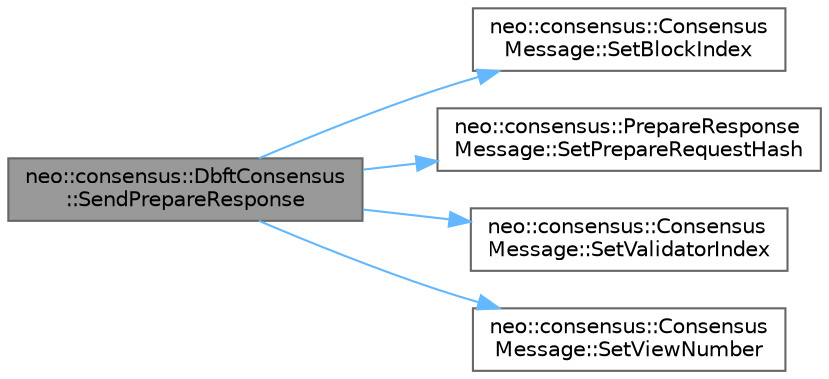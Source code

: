 digraph "neo::consensus::DbftConsensus::SendPrepareResponse"
{
 // LATEX_PDF_SIZE
  bgcolor="transparent";
  edge [fontname=Helvetica,fontsize=10,labelfontname=Helvetica,labelfontsize=10];
  node [fontname=Helvetica,fontsize=10,shape=box,height=0.2,width=0.4];
  rankdir="LR";
  Node1 [id="Node000001",label="neo::consensus::DbftConsensus\l::SendPrepareResponse",height=0.2,width=0.4,color="gray40", fillcolor="grey60", style="filled", fontcolor="black",tooltip="Send prepare response for current proposal."];
  Node1 -> Node2 [id="edge1_Node000001_Node000002",color="steelblue1",style="solid",tooltip=" "];
  Node2 [id="Node000002",label="neo::consensus::Consensus\lMessage::SetBlockIndex",height=0.2,width=0.4,color="grey40", fillcolor="white", style="filled",URL="$classneo_1_1consensus_1_1_consensus_message.html#a3b2640deb3b8724f8ae5b665cc051522",tooltip=" "];
  Node1 -> Node3 [id="edge2_Node000001_Node000003",color="steelblue1",style="solid",tooltip=" "];
  Node3 [id="Node000003",label="neo::consensus::PrepareResponse\lMessage::SetPrepareRequestHash",height=0.2,width=0.4,color="grey40", fillcolor="white", style="filled",URL="$classneo_1_1consensus_1_1_prepare_response_message.html#ad30d6c8026470cb0bcd0dfcbee28d0a5",tooltip=" "];
  Node1 -> Node4 [id="edge3_Node000001_Node000004",color="steelblue1",style="solid",tooltip=" "];
  Node4 [id="Node000004",label="neo::consensus::Consensus\lMessage::SetValidatorIndex",height=0.2,width=0.4,color="grey40", fillcolor="white", style="filled",URL="$classneo_1_1consensus_1_1_consensus_message.html#af1d8e045de2172ed99cc916b2a11b154",tooltip=" "];
  Node1 -> Node5 [id="edge4_Node000001_Node000005",color="steelblue1",style="solid",tooltip=" "];
  Node5 [id="Node000005",label="neo::consensus::Consensus\lMessage::SetViewNumber",height=0.2,width=0.4,color="grey40", fillcolor="white", style="filled",URL="$classneo_1_1consensus_1_1_consensus_message.html#a4aa33abf6a8fa33175869ed086fe5599",tooltip=" "];
}
